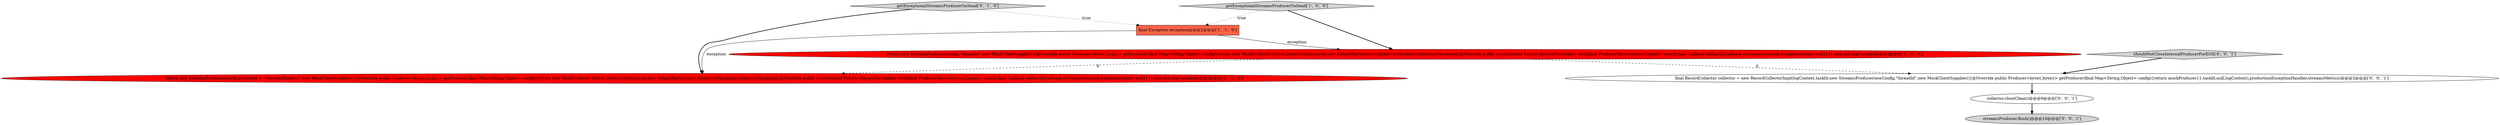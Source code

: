 digraph {
3 [style = filled, label = "getExceptionalStreamsProducerOnSend['0', '1', '0']", fillcolor = lightgray, shape = diamond image = "AAA0AAABBB2BBB"];
4 [style = filled, label = "return new StreamsProducer(config,processId + \"-StreamThread-1\",new MockClientSupplier(){@Override public Producer<byte((,byte((> getProducer(final Map<String,Object> config){return new MockProducer<byte((,byte((>(cluster,true,new DefaultPartitioner(),byteArraySerializer,byteArraySerializer){@Override public synchronized Future<RecordMetadata> send(final ProducerRecord<byte((,byte((> record,final Callback callback){callback.onCompletion(null,exception)return null}}}},null,null,logContext)@@@3@@@['0', '1', '0']", fillcolor = red, shape = ellipse image = "AAA1AAABBB2BBB"];
0 [style = filled, label = "final Exception exception@@@2@@@['1', '1', '0']", fillcolor = tomato, shape = box image = "AAA0AAABBB1BBB"];
6 [style = filled, label = "collector.closeClean()@@@9@@@['0', '0', '1']", fillcolor = white, shape = ellipse image = "AAA0AAABBB3BBB"];
7 [style = filled, label = "shouldNotCloseInternalProducerForEOS['0', '0', '1']", fillcolor = lightgray, shape = diamond image = "AAA0AAABBB3BBB"];
8 [style = filled, label = "streamsProducer.flush()@@@10@@@['0', '0', '1']", fillcolor = lightgray, shape = ellipse image = "AAA0AAABBB3BBB"];
2 [style = filled, label = "getExceptionalStreamsProducerOnSend['1', '0', '0']", fillcolor = lightgray, shape = diamond image = "AAA0AAABBB1BBB"];
1 [style = filled, label = "return new StreamsProducer(config,\"threadId\",new MockClientSupplier(){@Override public Producer<byte((,byte((> getProducer(final Map<String,Object> config){return new MockProducer<byte((,byte((>(cluster,true,new DefaultPartitioner(),byteArraySerializer,byteArraySerializer){@Override public synchronized Future<RecordMetadata> send(final ProducerRecord<byte((,byte((> record,final Callback callback){callback.onCompletion(null,exception)return null}}}},null,null,logContext)@@@3@@@['1', '0', '0']", fillcolor = red, shape = ellipse image = "AAA1AAABBB1BBB"];
5 [style = filled, label = "final RecordCollector collector = new RecordCollectorImpl(logContext,taskId,new StreamsProducer(eosConfig,\"threadId\",new MockClientSupplier(){@Override public Producer<byte((,byte((> getProducer(final Map<String,Object> config){return mockProducer}},taskId,null,logContext),productionExceptionHandler,streamsMetrics)@@@3@@@['0', '0', '1']", fillcolor = white, shape = ellipse image = "AAA0AAABBB3BBB"];
1->4 [style = dashed, label="0"];
7->5 [style = bold, label=""];
2->0 [style = dotted, label="true"];
1->5 [style = dashed, label="0"];
5->6 [style = bold, label=""];
3->4 [style = bold, label=""];
0->4 [style = solid, label="exception"];
2->1 [style = bold, label=""];
6->8 [style = bold, label=""];
3->0 [style = dotted, label="true"];
0->1 [style = solid, label="exception"];
}
